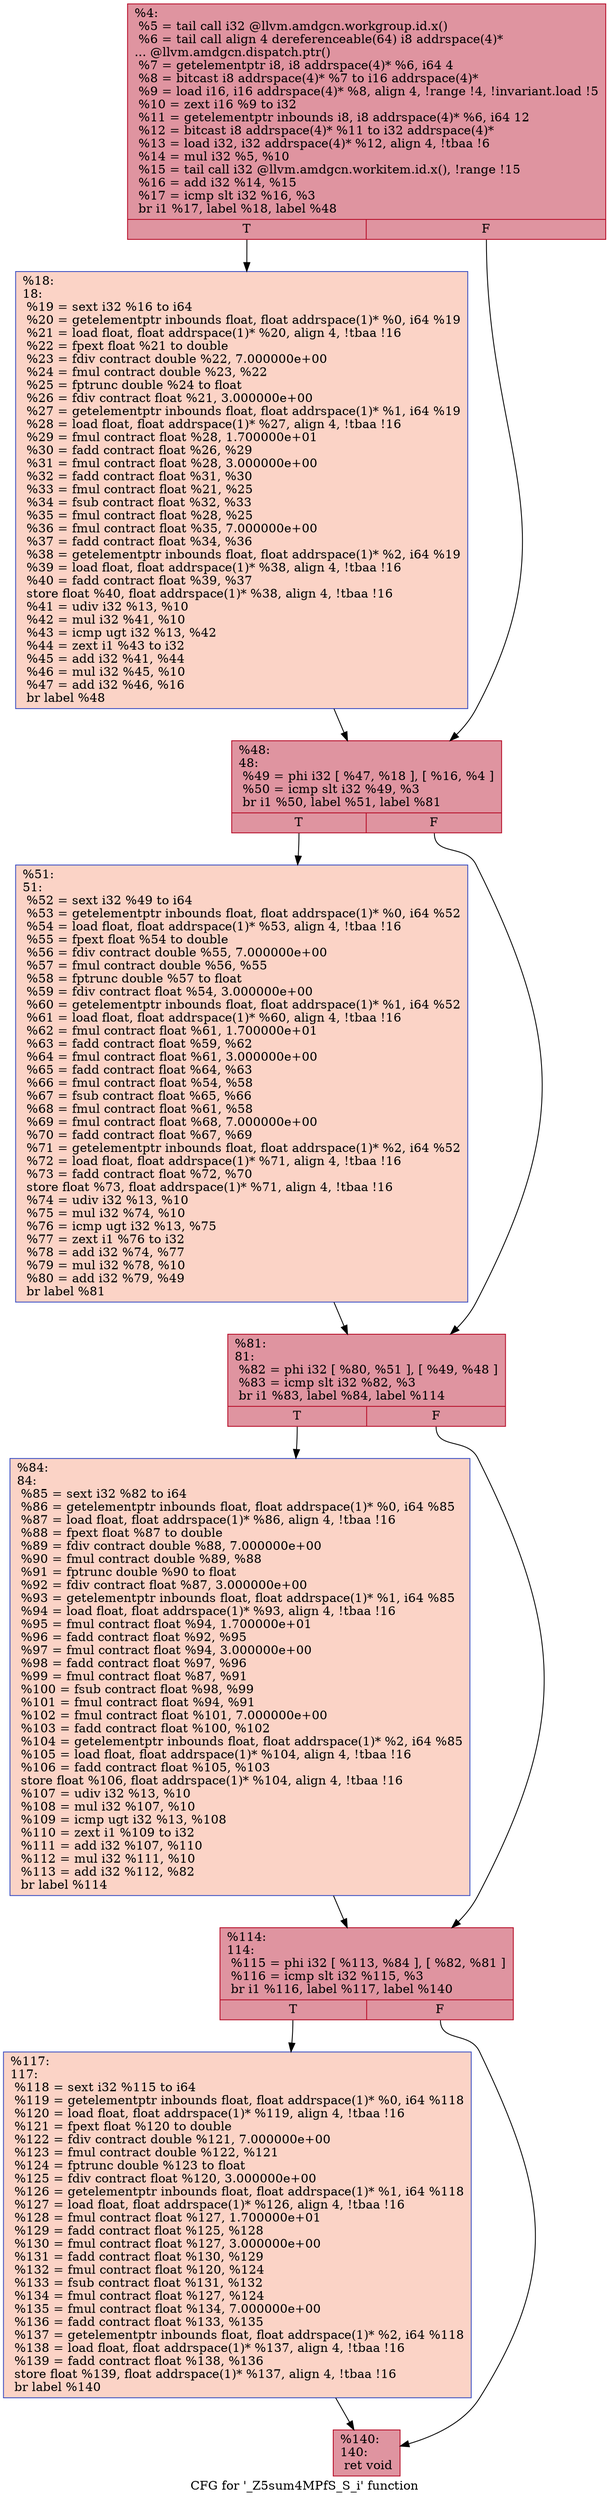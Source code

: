 digraph "CFG for '_Z5sum4MPfS_S_i' function" {
	label="CFG for '_Z5sum4MPfS_S_i' function";

	Node0x49227a0 [shape=record,color="#b70d28ff", style=filled, fillcolor="#b70d2870",label="{%4:\l  %5 = tail call i32 @llvm.amdgcn.workgroup.id.x()\l  %6 = tail call align 4 dereferenceable(64) i8 addrspace(4)*\l... @llvm.amdgcn.dispatch.ptr()\l  %7 = getelementptr i8, i8 addrspace(4)* %6, i64 4\l  %8 = bitcast i8 addrspace(4)* %7 to i16 addrspace(4)*\l  %9 = load i16, i16 addrspace(4)* %8, align 4, !range !4, !invariant.load !5\l  %10 = zext i16 %9 to i32\l  %11 = getelementptr inbounds i8, i8 addrspace(4)* %6, i64 12\l  %12 = bitcast i8 addrspace(4)* %11 to i32 addrspace(4)*\l  %13 = load i32, i32 addrspace(4)* %12, align 4, !tbaa !6\l  %14 = mul i32 %5, %10\l  %15 = tail call i32 @llvm.amdgcn.workitem.id.x(), !range !15\l  %16 = add i32 %14, %15\l  %17 = icmp slt i32 %16, %3\l  br i1 %17, label %18, label %48\l|{<s0>T|<s1>F}}"];
	Node0x49227a0:s0 -> Node0x4924a30;
	Node0x49227a0:s1 -> Node0x4924ac0;
	Node0x4924a30 [shape=record,color="#3d50c3ff", style=filled, fillcolor="#f59c7d70",label="{%18:\l18:                                               \l  %19 = sext i32 %16 to i64\l  %20 = getelementptr inbounds float, float addrspace(1)* %0, i64 %19\l  %21 = load float, float addrspace(1)* %20, align 4, !tbaa !16\l  %22 = fpext float %21 to double\l  %23 = fdiv contract double %22, 7.000000e+00\l  %24 = fmul contract double %23, %22\l  %25 = fptrunc double %24 to float\l  %26 = fdiv contract float %21, 3.000000e+00\l  %27 = getelementptr inbounds float, float addrspace(1)* %1, i64 %19\l  %28 = load float, float addrspace(1)* %27, align 4, !tbaa !16\l  %29 = fmul contract float %28, 1.700000e+01\l  %30 = fadd contract float %26, %29\l  %31 = fmul contract float %28, 3.000000e+00\l  %32 = fadd contract float %31, %30\l  %33 = fmul contract float %21, %25\l  %34 = fsub contract float %32, %33\l  %35 = fmul contract float %28, %25\l  %36 = fmul contract float %35, 7.000000e+00\l  %37 = fadd contract float %34, %36\l  %38 = getelementptr inbounds float, float addrspace(1)* %2, i64 %19\l  %39 = load float, float addrspace(1)* %38, align 4, !tbaa !16\l  %40 = fadd contract float %39, %37\l  store float %40, float addrspace(1)* %38, align 4, !tbaa !16\l  %41 = udiv i32 %13, %10\l  %42 = mul i32 %41, %10\l  %43 = icmp ugt i32 %13, %42\l  %44 = zext i1 %43 to i32\l  %45 = add i32 %41, %44\l  %46 = mul i32 %45, %10\l  %47 = add i32 %46, %16\l  br label %48\l}"];
	Node0x4924a30 -> Node0x4924ac0;
	Node0x4924ac0 [shape=record,color="#b70d28ff", style=filled, fillcolor="#b70d2870",label="{%48:\l48:                                               \l  %49 = phi i32 [ %47, %18 ], [ %16, %4 ]\l  %50 = icmp slt i32 %49, %3\l  br i1 %50, label %51, label %81\l|{<s0>T|<s1>F}}"];
	Node0x4924ac0:s0 -> Node0x4927140;
	Node0x4924ac0:s1 -> Node0x4927190;
	Node0x4927140 [shape=record,color="#3d50c3ff", style=filled, fillcolor="#f59c7d70",label="{%51:\l51:                                               \l  %52 = sext i32 %49 to i64\l  %53 = getelementptr inbounds float, float addrspace(1)* %0, i64 %52\l  %54 = load float, float addrspace(1)* %53, align 4, !tbaa !16\l  %55 = fpext float %54 to double\l  %56 = fdiv contract double %55, 7.000000e+00\l  %57 = fmul contract double %56, %55\l  %58 = fptrunc double %57 to float\l  %59 = fdiv contract float %54, 3.000000e+00\l  %60 = getelementptr inbounds float, float addrspace(1)* %1, i64 %52\l  %61 = load float, float addrspace(1)* %60, align 4, !tbaa !16\l  %62 = fmul contract float %61, 1.700000e+01\l  %63 = fadd contract float %59, %62\l  %64 = fmul contract float %61, 3.000000e+00\l  %65 = fadd contract float %64, %63\l  %66 = fmul contract float %54, %58\l  %67 = fsub contract float %65, %66\l  %68 = fmul contract float %61, %58\l  %69 = fmul contract float %68, 7.000000e+00\l  %70 = fadd contract float %67, %69\l  %71 = getelementptr inbounds float, float addrspace(1)* %2, i64 %52\l  %72 = load float, float addrspace(1)* %71, align 4, !tbaa !16\l  %73 = fadd contract float %72, %70\l  store float %73, float addrspace(1)* %71, align 4, !tbaa !16\l  %74 = udiv i32 %13, %10\l  %75 = mul i32 %74, %10\l  %76 = icmp ugt i32 %13, %75\l  %77 = zext i1 %76 to i32\l  %78 = add i32 %74, %77\l  %79 = mul i32 %78, %10\l  %80 = add i32 %79, %49\l  br label %81\l}"];
	Node0x4927140 -> Node0x4927190;
	Node0x4927190 [shape=record,color="#b70d28ff", style=filled, fillcolor="#b70d2870",label="{%81:\l81:                                               \l  %82 = phi i32 [ %80, %51 ], [ %49, %48 ]\l  %83 = icmp slt i32 %82, %3\l  br i1 %83, label %84, label %114\l|{<s0>T|<s1>F}}"];
	Node0x4927190:s0 -> Node0x4928680;
	Node0x4927190:s1 -> Node0x49286d0;
	Node0x4928680 [shape=record,color="#3d50c3ff", style=filled, fillcolor="#f59c7d70",label="{%84:\l84:                                               \l  %85 = sext i32 %82 to i64\l  %86 = getelementptr inbounds float, float addrspace(1)* %0, i64 %85\l  %87 = load float, float addrspace(1)* %86, align 4, !tbaa !16\l  %88 = fpext float %87 to double\l  %89 = fdiv contract double %88, 7.000000e+00\l  %90 = fmul contract double %89, %88\l  %91 = fptrunc double %90 to float\l  %92 = fdiv contract float %87, 3.000000e+00\l  %93 = getelementptr inbounds float, float addrspace(1)* %1, i64 %85\l  %94 = load float, float addrspace(1)* %93, align 4, !tbaa !16\l  %95 = fmul contract float %94, 1.700000e+01\l  %96 = fadd contract float %92, %95\l  %97 = fmul contract float %94, 3.000000e+00\l  %98 = fadd contract float %97, %96\l  %99 = fmul contract float %87, %91\l  %100 = fsub contract float %98, %99\l  %101 = fmul contract float %94, %91\l  %102 = fmul contract float %101, 7.000000e+00\l  %103 = fadd contract float %100, %102\l  %104 = getelementptr inbounds float, float addrspace(1)* %2, i64 %85\l  %105 = load float, float addrspace(1)* %104, align 4, !tbaa !16\l  %106 = fadd contract float %105, %103\l  store float %106, float addrspace(1)* %104, align 4, !tbaa !16\l  %107 = udiv i32 %13, %10\l  %108 = mul i32 %107, %10\l  %109 = icmp ugt i32 %13, %108\l  %110 = zext i1 %109 to i32\l  %111 = add i32 %107, %110\l  %112 = mul i32 %111, %10\l  %113 = add i32 %112, %82\l  br label %114\l}"];
	Node0x4928680 -> Node0x49286d0;
	Node0x49286d0 [shape=record,color="#b70d28ff", style=filled, fillcolor="#b70d2870",label="{%114:\l114:                                              \l  %115 = phi i32 [ %113, %84 ], [ %82, %81 ]\l  %116 = icmp slt i32 %115, %3\l  br i1 %116, label %117, label %140\l|{<s0>T|<s1>F}}"];
	Node0x49286d0:s0 -> Node0x49299b0;
	Node0x49286d0:s1 -> Node0x4929a00;
	Node0x49299b0 [shape=record,color="#3d50c3ff", style=filled, fillcolor="#f59c7d70",label="{%117:\l117:                                              \l  %118 = sext i32 %115 to i64\l  %119 = getelementptr inbounds float, float addrspace(1)* %0, i64 %118\l  %120 = load float, float addrspace(1)* %119, align 4, !tbaa !16\l  %121 = fpext float %120 to double\l  %122 = fdiv contract double %121, 7.000000e+00\l  %123 = fmul contract double %122, %121\l  %124 = fptrunc double %123 to float\l  %125 = fdiv contract float %120, 3.000000e+00\l  %126 = getelementptr inbounds float, float addrspace(1)* %1, i64 %118\l  %127 = load float, float addrspace(1)* %126, align 4, !tbaa !16\l  %128 = fmul contract float %127, 1.700000e+01\l  %129 = fadd contract float %125, %128\l  %130 = fmul contract float %127, 3.000000e+00\l  %131 = fadd contract float %130, %129\l  %132 = fmul contract float %120, %124\l  %133 = fsub contract float %131, %132\l  %134 = fmul contract float %127, %124\l  %135 = fmul contract float %134, 7.000000e+00\l  %136 = fadd contract float %133, %135\l  %137 = getelementptr inbounds float, float addrspace(1)* %2, i64 %118\l  %138 = load float, float addrspace(1)* %137, align 4, !tbaa !16\l  %139 = fadd contract float %138, %136\l  store float %139, float addrspace(1)* %137, align 4, !tbaa !16\l  br label %140\l}"];
	Node0x49299b0 -> Node0x4929a00;
	Node0x4929a00 [shape=record,color="#b70d28ff", style=filled, fillcolor="#b70d2870",label="{%140:\l140:                                              \l  ret void\l}"];
}
